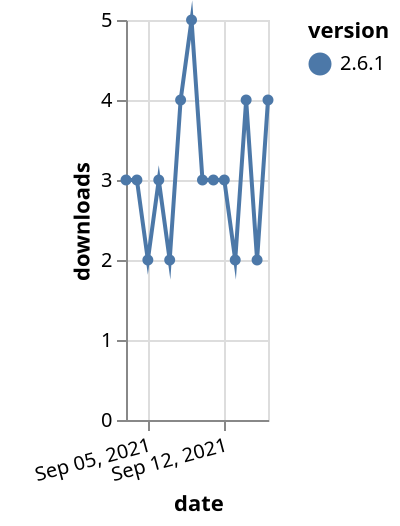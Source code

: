 {"$schema": "https://vega.github.io/schema/vega-lite/v5.json", "description": "A simple bar chart with embedded data.", "data": {"values": [{"date": "2021-09-03", "total": 4980, "delta": 3, "version": "2.6.1"}, {"date": "2021-09-04", "total": 4983, "delta": 3, "version": "2.6.1"}, {"date": "2021-09-05", "total": 4985, "delta": 2, "version": "2.6.1"}, {"date": "2021-09-06", "total": 4988, "delta": 3, "version": "2.6.1"}, {"date": "2021-09-07", "total": 4990, "delta": 2, "version": "2.6.1"}, {"date": "2021-09-08", "total": 4994, "delta": 4, "version": "2.6.1"}, {"date": "2021-09-09", "total": 4999, "delta": 5, "version": "2.6.1"}, {"date": "2021-09-10", "total": 5002, "delta": 3, "version": "2.6.1"}, {"date": "2021-09-11", "total": 5005, "delta": 3, "version": "2.6.1"}, {"date": "2021-09-12", "total": 5008, "delta": 3, "version": "2.6.1"}, {"date": "2021-09-13", "total": 5010, "delta": 2, "version": "2.6.1"}, {"date": "2021-09-14", "total": 5014, "delta": 4, "version": "2.6.1"}, {"date": "2021-09-15", "total": 5016, "delta": 2, "version": "2.6.1"}, {"date": "2021-09-16", "total": 5020, "delta": 4, "version": "2.6.1"}]}, "width": "container", "mark": {"type": "line", "point": {"filled": true}}, "encoding": {"x": {"field": "date", "type": "temporal", "timeUnit": "yearmonthdate", "title": "date", "axis": {"labelAngle": -15}}, "y": {"field": "delta", "type": "quantitative", "title": "downloads"}, "color": {"field": "version", "type": "nominal"}, "tooltip": {"field": "delta"}}}